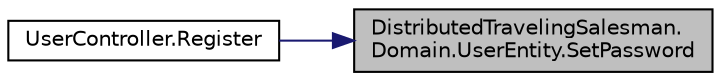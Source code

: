 digraph "DistributedTravelingSalesman.Domain.UserEntity.SetPassword"
{
 // INTERACTIVE_SVG=YES
 // LATEX_PDF_SIZE
  edge [fontname="Helvetica",fontsize="10",labelfontname="Helvetica",labelfontsize="10"];
  node [fontname="Helvetica",fontsize="10",shape=record];
  rankdir="RL";
  Node1 [label="DistributedTravelingSalesman.\lDomain.UserEntity.SetPassword",height=0.2,width=0.4,color="black", fillcolor="grey75", style="filled", fontcolor="black",tooltip=" "];
  Node1 -> Node2 [dir="back",color="midnightblue",fontsize="10",style="solid",fontname="Helvetica"];
  Node2 [label="UserController.Register",height=0.2,width=0.4,color="black", fillcolor="white", style="filled",URL="$class_user_controller.html#a54813d4405628b371e6374d1a4659f4d",tooltip=" "];
}
